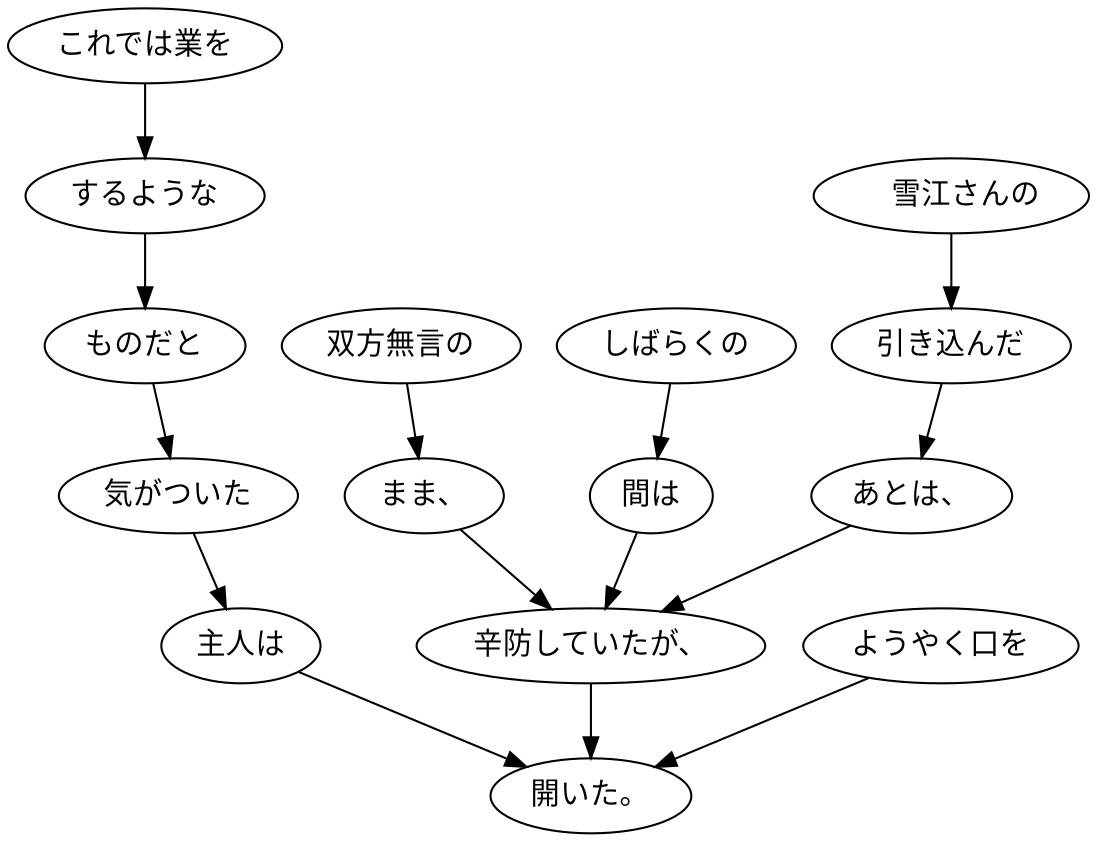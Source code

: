 digraph graph7208 {
	node0 [label="　雪江さんの"];
	node1 [label="引き込んだ"];
	node2 [label="あとは、"];
	node3 [label="双方無言の"];
	node4 [label="まま、"];
	node5 [label="しばらくの"];
	node6 [label="間は"];
	node7 [label="辛防していたが、"];
	node8 [label="これでは業を"];
	node9 [label="するような"];
	node10 [label="ものだと"];
	node11 [label="気がついた"];
	node12 [label="主人は"];
	node13 [label="ようやく口を"];
	node14 [label="開いた。"];
	node0 -> node1;
	node1 -> node2;
	node2 -> node7;
	node3 -> node4;
	node4 -> node7;
	node5 -> node6;
	node6 -> node7;
	node7 -> node14;
	node8 -> node9;
	node9 -> node10;
	node10 -> node11;
	node11 -> node12;
	node12 -> node14;
	node13 -> node14;
}
